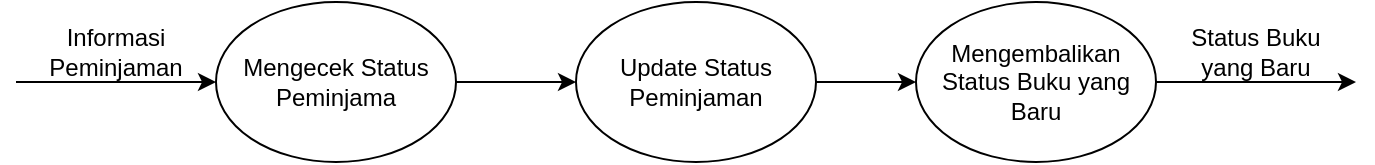<mxfile version="24.4.0" type="github">
  <diagram name="Page-1" id="Cckh6hDk1KQTY60Oe7kZ">
    <mxGraphModel dx="934" dy="534" grid="1" gridSize="10" guides="1" tooltips="1" connect="1" arrows="1" fold="1" page="1" pageScale="1" pageWidth="850" pageHeight="1100" math="0" shadow="0">
      <root>
        <mxCell id="0" />
        <mxCell id="1" parent="0" />
        <mxCell id="iaufxKJLbqFMs7gjGd9S-5" style="edgeStyle=orthogonalEdgeStyle;rounded=0;orthogonalLoop=1;jettySize=auto;html=1;entryX=0;entryY=0.5;entryDx=0;entryDy=0;" edge="1" parent="1" source="iaufxKJLbqFMs7gjGd9S-1" target="iaufxKJLbqFMs7gjGd9S-4">
          <mxGeometry relative="1" as="geometry" />
        </mxCell>
        <mxCell id="iaufxKJLbqFMs7gjGd9S-1" value="Mengecek Status Peminjama" style="ellipse;whiteSpace=wrap;html=1;" vertex="1" parent="1">
          <mxGeometry x="200" y="200" width="120" height="80" as="geometry" />
        </mxCell>
        <mxCell id="iaufxKJLbqFMs7gjGd9S-2" value="" style="endArrow=classic;html=1;rounded=0;entryX=0;entryY=0.5;entryDx=0;entryDy=0;" edge="1" parent="1" target="iaufxKJLbqFMs7gjGd9S-1">
          <mxGeometry width="50" height="50" relative="1" as="geometry">
            <mxPoint x="100" y="240" as="sourcePoint" />
            <mxPoint x="240" y="240" as="targetPoint" />
          </mxGeometry>
        </mxCell>
        <mxCell id="iaufxKJLbqFMs7gjGd9S-3" value="Informasi Peminjaman" style="text;html=1;align=center;verticalAlign=middle;whiteSpace=wrap;rounded=0;" vertex="1" parent="1">
          <mxGeometry x="120" y="210" width="60" height="30" as="geometry" />
        </mxCell>
        <mxCell id="iaufxKJLbqFMs7gjGd9S-7" style="edgeStyle=orthogonalEdgeStyle;rounded=0;orthogonalLoop=1;jettySize=auto;html=1;entryX=0;entryY=0.5;entryDx=0;entryDy=0;" edge="1" parent="1" source="iaufxKJLbqFMs7gjGd9S-4" target="iaufxKJLbqFMs7gjGd9S-6">
          <mxGeometry relative="1" as="geometry" />
        </mxCell>
        <mxCell id="iaufxKJLbqFMs7gjGd9S-4" value="Update Status Peminjaman" style="ellipse;whiteSpace=wrap;html=1;" vertex="1" parent="1">
          <mxGeometry x="380" y="200" width="120" height="80" as="geometry" />
        </mxCell>
        <mxCell id="iaufxKJLbqFMs7gjGd9S-8" style="edgeStyle=orthogonalEdgeStyle;rounded=0;orthogonalLoop=1;jettySize=auto;html=1;" edge="1" parent="1" source="iaufxKJLbqFMs7gjGd9S-6">
          <mxGeometry relative="1" as="geometry">
            <mxPoint x="770" y="240" as="targetPoint" />
          </mxGeometry>
        </mxCell>
        <mxCell id="iaufxKJLbqFMs7gjGd9S-6" value="Mengembalikan Status Buku yang Baru" style="ellipse;whiteSpace=wrap;html=1;" vertex="1" parent="1">
          <mxGeometry x="550" y="200" width="120" height="80" as="geometry" />
        </mxCell>
        <mxCell id="iaufxKJLbqFMs7gjGd9S-9" value="Status Buku yang Baru" style="text;html=1;align=center;verticalAlign=middle;whiteSpace=wrap;rounded=0;" vertex="1" parent="1">
          <mxGeometry x="680" y="210" width="80" height="30" as="geometry" />
        </mxCell>
      </root>
    </mxGraphModel>
  </diagram>
</mxfile>

